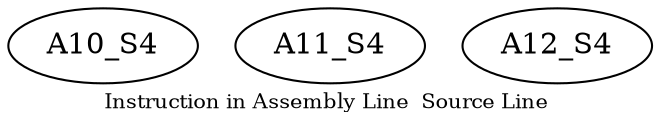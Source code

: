 digraph{
	node [ ]
	edge [ ]
	A10_S4 [ ]
	A11_S4 [ ]
	A12_S4 [ ]
	label = "Instruction in Assembly Line  Source Line "
	fontsize = "10"
}